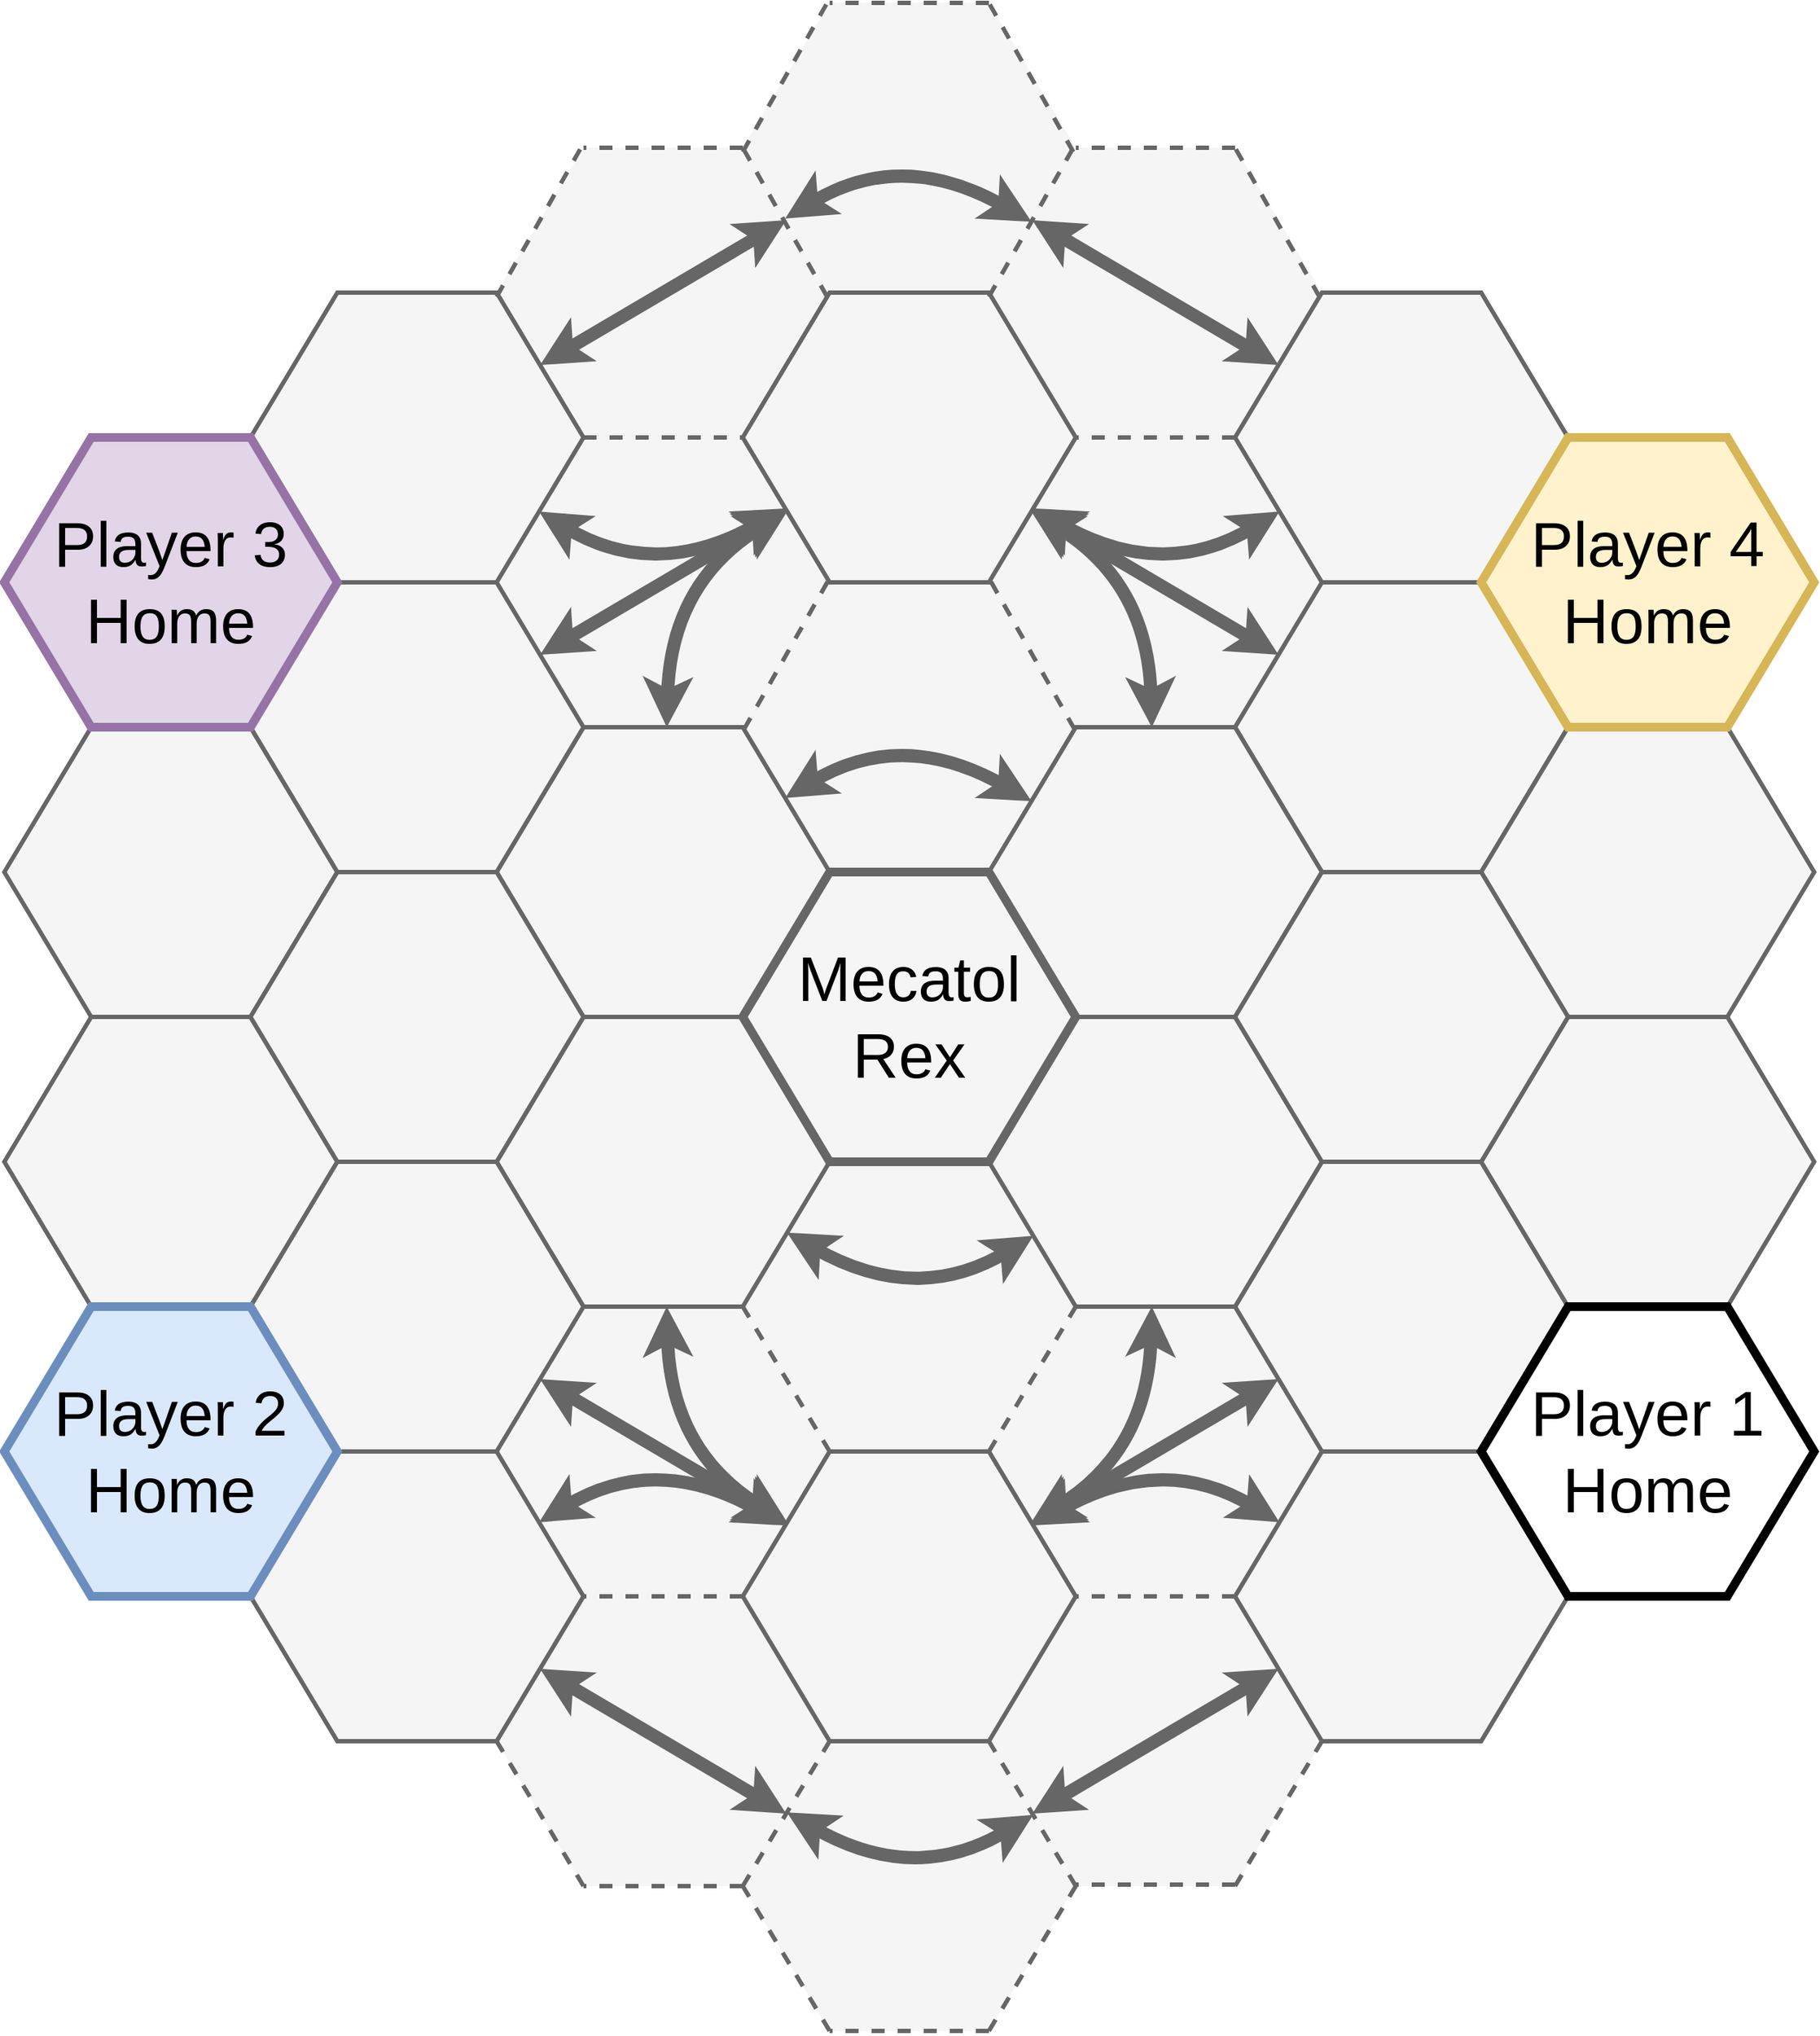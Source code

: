 <mxfile version="13.9.9" type="device"><diagram id="gpUSU13FPlY_5qrdrV4X" name="Page-1"><mxGraphModel dx="1422" dy="822" grid="1" gridSize="10" guides="1" tooltips="1" connect="1" arrows="1" fold="1" page="1" pageScale="1" pageWidth="850" pageHeight="1100" math="0" shadow="0"><root><mxCell id="0"/><mxCell id="1" parent="0"/><mxCell id="kOM6Dard3mzz1XxQXdDM-12" value="" style="shape=hexagon;perimeter=hexagonPerimeter2;whiteSpace=wrap;html=1;fixedSize=1;size=60;fontSize=44;fontFamily=Helvetica;strokeWidth=3;fillColor=#f5f5f5;fontColor=#333333;strokeColor=none;" vertex="1" parent="1"><mxGeometry x="720" y="140" width="230" height="200" as="geometry"/></mxCell><mxCell id="ENPFV9wE09J2kmjnsH_E-7" value="" style="shape=hexagon;perimeter=hexagonPerimeter2;whiteSpace=wrap;html=1;fixedSize=1;size=60;fontSize=44;fontFamily=Helvetica;strokeWidth=3;fillColor=#f5f5f5;fontColor=#333333;strokeColor=none;" parent="1" vertex="1"><mxGeometry x="550" y="440" width="230" height="200" as="geometry"/></mxCell><mxCell id="OgDaJLD29fgVAuqvpTtd-9" value="" style="shape=hexagon;perimeter=hexagonPerimeter2;whiteSpace=wrap;html=1;fixedSize=1;size=60;fontSize=44;fontFamily=Helvetica;strokeWidth=3;fillColor=#f5f5f5;fontColor=#333333;strokeColor=none;" parent="1" vertex="1"><mxGeometry x="380" y="140" width="230" height="200" as="geometry"/></mxCell><mxCell id="nCf6v29f-o1V0CxzS2t6-1" value="" style="shape=hexagon;perimeter=hexagonPerimeter2;whiteSpace=wrap;html=1;fixedSize=1;size=60;fontSize=44;fontFamily=Helvetica;strokeWidth=3;fillColor=#f5f5f5;fontColor=#333333;strokeColor=none;" parent="1" vertex="1"><mxGeometry x="720" y="340" width="230" height="200" as="geometry"/></mxCell><mxCell id="nCf6v29f-o1V0CxzS2t6-2" value="" style="shape=hexagon;perimeter=hexagonPerimeter2;whiteSpace=wrap;html=1;fixedSize=1;size=60;fontSize=44;fontFamily=Helvetica;strokeWidth=3;fillColor=#f5f5f5;fontColor=#333333;strokeColor=none;" parent="1" vertex="1"><mxGeometry x="380" y="340" width="230" height="200" as="geometry"/></mxCell><mxCell id="kOM6Dard3mzz1XxQXdDM-1" value="" style="shape=hexagon;perimeter=hexagonPerimeter2;whiteSpace=wrap;html=1;fixedSize=1;size=60;fontSize=44;fontFamily=Helvetica;strokeWidth=3;fillColor=#f5f5f5;fontColor=#333333;strokeColor=none;" vertex="1" parent="1"><mxGeometry x="550" y="40" width="230" height="200" as="geometry"/></mxCell><mxCell id="hwB3XlPDVe0xhsEBCQNI-8" value="" style="shape=hexagon;perimeter=hexagonPerimeter2;whiteSpace=wrap;html=1;fixedSize=1;size=60;fontSize=44;fontFamily=Helvetica;strokeWidth=3;fillColor=#f5f5f5;fontColor=#333333;strokeColor=none;" parent="1" vertex="1"><mxGeometry x="550" y="1240" width="230" height="200" as="geometry"/></mxCell><mxCell id="hwB3XlPDVe0xhsEBCQNI-7" value="" style="shape=hexagon;perimeter=hexagonPerimeter2;whiteSpace=wrap;html=1;fixedSize=1;size=60;fontSize=44;fontFamily=Helvetica;strokeWidth=3;fillColor=#f5f5f5;fontColor=#333333;strokeColor=none;" parent="1" vertex="1"><mxGeometry x="720" y="1140" width="230" height="200" as="geometry"/></mxCell><mxCell id="hwB3XlPDVe0xhsEBCQNI-6" value="" style="shape=hexagon;perimeter=hexagonPerimeter2;whiteSpace=wrap;html=1;fixedSize=1;size=60;fontSize=44;fontFamily=Helvetica;strokeWidth=3;fillColor=#f5f5f5;fontColor=#333333;strokeColor=none;" parent="1" vertex="1"><mxGeometry x="380" y="1140" width="230" height="200" as="geometry"/></mxCell><mxCell id="hwB3XlPDVe0xhsEBCQNI-5" value="" style="shape=hexagon;perimeter=hexagonPerimeter2;whiteSpace=wrap;html=1;fixedSize=1;size=60;fontSize=44;fontFamily=Helvetica;strokeWidth=3;fillColor=#f5f5f5;fontColor=#333333;strokeColor=none;" parent="1" vertex="1"><mxGeometry x="380" y="940" width="230" height="200" as="geometry"/></mxCell><mxCell id="hwB3XlPDVe0xhsEBCQNI-4" value="" style="shape=hexagon;perimeter=hexagonPerimeter2;whiteSpace=wrap;html=1;fixedSize=1;size=60;fontSize=44;fontFamily=Helvetica;strokeWidth=3;fillColor=#f5f5f5;fontColor=#333333;strokeColor=none;" parent="1" vertex="1"><mxGeometry x="720" y="940" width="230" height="200" as="geometry"/></mxCell><mxCell id="hwB3XlPDVe0xhsEBCQNI-3" value="" style="shape=hexagon;perimeter=hexagonPerimeter2;whiteSpace=wrap;html=1;fixedSize=1;size=60;fontSize=44;fontFamily=Helvetica;strokeWidth=3;fillColor=#f5f5f5;fontColor=#333333;strokeColor=none;" parent="1" vertex="1"><mxGeometry x="550" y="840" width="230" height="200" as="geometry"/></mxCell><mxCell id="tG7yrKSYpAtj9X0-IR8r-5" value="" style="shape=hexagon;perimeter=hexagonPerimeter2;whiteSpace=wrap;html=1;fixedSize=1;size=60;fontSize=44;fontFamily=Helvetica;strokeWidth=3;fillColor=#f5f5f5;strokeColor=#666666;fontColor=#333333;" parent="1" vertex="1"><mxGeometry x="890" y="440" width="230" height="200" as="geometry"/></mxCell><mxCell id="ENPFV9wE09J2kmjnsH_E-43" value="" style="shape=hexagon;perimeter=hexagonPerimeter2;whiteSpace=wrap;html=1;fixedSize=1;size=60;fontSize=44;fontFamily=Helvetica;strokeWidth=3;fillColor=#f5f5f5;strokeColor=#666666;fontColor=#333333;" parent="1" vertex="1"><mxGeometry x="550" y="240" width="230" height="200" as="geometry"/></mxCell><mxCell id="ENPFV9wE09J2kmjnsH_E-45" value="" style="shape=hexagon;perimeter=hexagonPerimeter2;whiteSpace=wrap;html=1;fixedSize=1;size=60;fontSize=44;fontFamily=Helvetica;strokeWidth=3;fillColor=#f5f5f5;strokeColor=#666666;fontColor=#333333;" parent="1" vertex="1"><mxGeometry x="40" y="740" width="230" height="200" as="geometry"/></mxCell><mxCell id="OSFuQ3dNSyEDMBe-EH_K-3" value="" style="shape=hexagon;perimeter=hexagonPerimeter2;whiteSpace=wrap;html=1;fixedSize=1;size=60;fontSize=44;fontFamily=Helvetica;strokeWidth=3;fillColor=#f5f5f5;strokeColor=#666666;fontColor=#333333;" parent="1" vertex="1"><mxGeometry x="380" y="740" width="230" height="200" as="geometry"/></mxCell><mxCell id="OSFuQ3dNSyEDMBe-EH_K-9" value="" style="shape=hexagon;perimeter=hexagonPerimeter2;whiteSpace=wrap;html=1;fixedSize=1;size=60;fontSize=44;fontFamily=Helvetica;strokeWidth=3;fillColor=#f5f5f5;strokeColor=#666666;fontColor=#333333;" parent="1" vertex="1"><mxGeometry x="210" y="1040" width="230" height="200" as="geometry"/></mxCell><mxCell id="ENPFV9wE09J2kmjnsH_E-28" value="" style="shape=hexagon;perimeter=hexagonPerimeter2;whiteSpace=wrap;html=1;fixedSize=1;size=60;fontSize=44;fontFamily=Helvetica;strokeWidth=3;fillColor=#f5f5f5;strokeColor=#666666;fontColor=#333333;" parent="1" vertex="1"><mxGeometry x="1060" y="540" width="230" height="200" as="geometry"/></mxCell><mxCell id="OSFuQ3dNSyEDMBe-EH_K-2" value="" style="shape=hexagon;perimeter=hexagonPerimeter2;whiteSpace=wrap;html=1;fixedSize=1;size=60;fontSize=44;fontFamily=Helvetica;strokeWidth=3;fillColor=#f5f5f5;strokeColor=#666666;fontColor=#333333;" parent="1" vertex="1"><mxGeometry x="720" y="540" width="230" height="200" as="geometry"/></mxCell><mxCell id="OgDaJLD29fgVAuqvpTtd-10" value="" style="shape=hexagon;perimeter=hexagonPerimeter2;whiteSpace=wrap;html=1;fixedSize=1;size=60;fontSize=44;fontFamily=Helvetica;strokeWidth=3;fillColor=#f5f5f5;strokeColor=#666666;fontColor=#333333;" parent="1" vertex="1"><mxGeometry x="890" y="240" width="230" height="200" as="geometry"/></mxCell><mxCell id="ENPFV9wE09J2kmjnsH_E-48" value="" style="shape=hexagon;perimeter=hexagonPerimeter2;whiteSpace=wrap;html=1;fixedSize=1;size=60;fontSize=44;fontFamily=Helvetica;strokeWidth=3;fillColor=#f5f5f5;strokeColor=#666666;fontColor=#333333;" parent="1" vertex="1"><mxGeometry x="890" y="840" width="230" height="200" as="geometry"/></mxCell><mxCell id="OgDaJLD29fgVAuqvpTtd-3" value="" style="shape=hexagon;perimeter=hexagonPerimeter2;whiteSpace=wrap;html=1;fixedSize=1;size=60;fontSize=44;fontFamily=Helvetica;strokeWidth=3;fillColor=#f5f5f5;strokeColor=#666666;fontColor=#333333;" parent="1" vertex="1"><mxGeometry x="890" y="1040" width="230" height="200" as="geometry"/></mxCell><mxCell id="OgDaJLD29fgVAuqvpTtd-4" value="" style="shape=hexagon;perimeter=hexagonPerimeter2;whiteSpace=wrap;html=1;fixedSize=1;size=60;fontSize=44;fontFamily=Helvetica;strokeWidth=3;fillColor=#f5f5f5;strokeColor=#666666;fontColor=#333333;" parent="1" vertex="1"><mxGeometry x="1060" y="740" width="230" height="200" as="geometry"/></mxCell><mxCell id="ENPFV9wE09J2kmjnsH_E-9" value="" style="shape=hexagon;perimeter=hexagonPerimeter2;whiteSpace=wrap;html=1;fixedSize=1;size=60;fontSize=44;fontFamily=Helvetica;strokeWidth=3;fillColor=#f5f5f5;strokeColor=#666666;fontColor=#333333;" parent="1" vertex="1"><mxGeometry x="720" y="740" width="230" height="200" as="geometry"/></mxCell><mxCell id="nCf6v29f-o1V0CxzS2t6-4" value="" style="shape=hexagon;perimeter=hexagonPerimeter2;whiteSpace=wrap;html=1;fixedSize=1;size=60;fontSize=44;fontFamily=Helvetica;strokeWidth=3;fillColor=#f5f5f5;strokeColor=#666666;fontColor=#333333;" parent="1" vertex="1"><mxGeometry x="210" y="840" width="230" height="200" as="geometry"/></mxCell><mxCell id="tG7yrKSYpAtj9X0-IR8r-4" value="" style="shape=hexagon;perimeter=hexagonPerimeter2;whiteSpace=wrap;html=1;fixedSize=1;size=60;fontSize=44;fontFamily=Helvetica;strokeWidth=3;fillColor=#f5f5f5;strokeColor=#666666;fontColor=#333333;" parent="1" vertex="1"><mxGeometry x="210" y="240" width="230" height="200" as="geometry"/></mxCell><mxCell id="OSFuQ3dNSyEDMBe-EH_K-8" value="" style="shape=hexagon;perimeter=hexagonPerimeter2;whiteSpace=wrap;html=1;fixedSize=1;size=60;fontSize=44;fontFamily=Helvetica;strokeWidth=3;fillColor=#f5f5f5;strokeColor=#666666;fontColor=#333333;" parent="1" vertex="1"><mxGeometry x="40" y="540" width="230" height="200" as="geometry"/></mxCell><mxCell id="OgDaJLD29fgVAuqvpTtd-1" value="" style="shape=hexagon;perimeter=hexagonPerimeter2;whiteSpace=wrap;html=1;fixedSize=1;size=60;fontSize=44;fontFamily=Helvetica;strokeWidth=3;fillColor=#f5f5f5;strokeColor=#666666;fontColor=#333333;" parent="1" vertex="1"><mxGeometry x="380" y="540" width="230" height="200" as="geometry"/></mxCell><mxCell id="OgDaJLD29fgVAuqvpTtd-8" value="" style="shape=hexagon;perimeter=hexagonPerimeter2;whiteSpace=wrap;html=1;fixedSize=1;size=60;fontSize=44;fontFamily=Helvetica;strokeWidth=3;fillColor=#f5f5f5;strokeColor=#666666;fontColor=#333333;" parent="1" vertex="1"><mxGeometry x="210" y="440" width="230" height="200" as="geometry"/></mxCell><mxCell id="tG7yrKSYpAtj9X0-IR8r-1" value="" style="shape=hexagon;perimeter=hexagonPerimeter2;whiteSpace=wrap;html=1;fixedSize=1;size=60;fontSize=44;fontFamily=Helvetica;strokeWidth=3;fillColor=#f5f5f5;strokeColor=#666666;fontColor=#333333;" parent="1" vertex="1"><mxGeometry x="210" y="640" width="230" height="200" as="geometry"/></mxCell><mxCell id="tG7yrKSYpAtj9X0-IR8r-2" value="" style="shape=hexagon;perimeter=hexagonPerimeter2;whiteSpace=wrap;html=1;fixedSize=1;size=60;fontSize=44;fontFamily=Helvetica;strokeWidth=3;fillColor=#f5f5f5;strokeColor=#666666;fontColor=#333333;" parent="1" vertex="1"><mxGeometry x="890" y="640" width="230" height="200" as="geometry"/></mxCell><mxCell id="4JGFY23e2pcNBj0cE5Fv-7" value="" style="endArrow=none;dashed=1;html=1;strokeWidth=3;fontSize=44;fillColor=#f5f5f5;strokeColor=#666666;" parent="1" edge="1"><mxGeometry width="50" height="50" relative="1" as="geometry"><mxPoint x="720" y="1440" as="sourcePoint"/><mxPoint x="780" y="1340" as="targetPoint"/></mxGeometry></mxCell><mxCell id="4JGFY23e2pcNBj0cE5Fv-8" value="" style="endArrow=none;dashed=1;html=1;strokeWidth=3;fontSize=44;fillColor=#f5f5f5;strokeColor=#666666;" parent="1" edge="1"><mxGeometry width="50" height="50" relative="1" as="geometry"><mxPoint x="610" y="1440" as="sourcePoint"/><mxPoint x="550" y="1340" as="targetPoint"/></mxGeometry></mxCell><mxCell id="4JGFY23e2pcNBj0cE5Fv-9" value="" style="endArrow=none;dashed=1;html=1;strokeWidth=3;fontSize=44;fillColor=#f5f5f5;strokeColor=#666666;" parent="1" edge="1"><mxGeometry width="50" height="50" relative="1" as="geometry"><mxPoint x="720" y="1440" as="sourcePoint"/><mxPoint x="610" y="1440" as="targetPoint"/></mxGeometry></mxCell><mxCell id="4JGFY23e2pcNBj0cE5Fv-13" value="" style="endArrow=classic;startArrow=classic;html=1;strokeWidth=9;fontSize=44;fillColor=#f5f5f5;strokeColor=#666666;" parent="1" source="ENPFV9wE09J2kmjnsH_E-46" target="ENPFV9wE09J2kmjnsH_E-48" edge="1"><mxGeometry width="50" height="50" relative="1" as="geometry"><mxPoint x="670" y="1080" as="sourcePoint"/><mxPoint x="720" y="1030" as="targetPoint"/></mxGeometry></mxCell><mxCell id="4JGFY23e2pcNBj0cE5Fv-14" value="" style="endArrow=classic;startArrow=classic;html=1;strokeWidth=9;fontSize=44;fillColor=#f5f5f5;strokeColor=#666666;" parent="1" source="nCf6v29f-o1V0CxzS2t6-4" target="ENPFV9wE09J2kmjnsH_E-46" edge="1"><mxGeometry width="50" height="50" relative="1" as="geometry"><mxPoint x="760" y="1100" as="sourcePoint"/><mxPoint x="930" y="1000" as="targetPoint"/></mxGeometry></mxCell><mxCell id="4JGFY23e2pcNBj0cE5Fv-22" value="" style="curved=1;endArrow=classic;html=1;strokeWidth=9;startArrow=classic;startFill=1;fontSize=44;fillColor=#f5f5f5;strokeColor=#666666;" parent="1" source="OSFuQ3dNSyEDMBe-EH_K-3" target="ENPFV9wE09J2kmjnsH_E-9" edge="1"><mxGeometry width="50" height="50" relative="1" as="geometry"><mxPoint x="579.836" y="890.273" as="sourcePoint"/><mxPoint x="750.164" y="890.273" as="targetPoint"/><Array as="points"><mxPoint x="670" y="940"/></Array></mxGeometry></mxCell><mxCell id="4JGFY23e2pcNBj0cE5Fv-23" value="" style="curved=1;endArrow=classic;html=1;strokeWidth=9;startArrow=classic;startFill=1;fontSize=44;fillColor=#f5f5f5;strokeColor=#666666;" parent="1" source="OSFuQ3dNSyEDMBe-EH_K-3" target="ENPFV9wE09J2kmjnsH_E-46" edge="1"><mxGeometry width="50" height="50" relative="1" as="geometry"><mxPoint x="509.996" y="980.003" as="sourcePoint"/><mxPoint x="680.324" y="980.003" as="targetPoint"/><Array as="points"><mxPoint x="500" y="1040"/></Array></mxGeometry></mxCell><mxCell id="4JGFY23e2pcNBj0cE5Fv-24" value="" style="curved=1;endArrow=classic;html=1;strokeWidth=9;startArrow=classic;startFill=1;fontSize=44;fillColor=#f5f5f5;strokeColor=#666666;" parent="1" source="ENPFV9wE09J2kmjnsH_E-9" target="ENPFV9wE09J2kmjnsH_E-46" edge="1"><mxGeometry width="50" height="50" relative="1" as="geometry"><mxPoint x="508.125" y="950" as="sourcePoint"/><mxPoint x="598.795" y="1085.341" as="targetPoint"/><Array as="points"><mxPoint x="830" y="1040"/></Array></mxGeometry></mxCell><mxCell id="4JGFY23e2pcNBj0cE5Fv-25" value="" style="curved=1;endArrow=classic;html=1;strokeWidth=9;startArrow=classic;startFill=1;fontSize=44;fillColor=#f5f5f5;strokeColor=#666666;" parent="1" source="OSFuQ3dNSyEDMBe-EH_K-9" target="ENPFV9wE09J2kmjnsH_E-46" edge="1"><mxGeometry width="50" height="50" relative="1" as="geometry"><mxPoint x="518.125" y="960" as="sourcePoint"/><mxPoint x="608.795" y="1095.341" as="targetPoint"/><Array as="points"><mxPoint x="490" y="1040"/></Array></mxGeometry></mxCell><mxCell id="4JGFY23e2pcNBj0cE5Fv-26" value="" style="curved=1;endArrow=classic;html=1;strokeWidth=9;startArrow=classic;startFill=1;fontSize=44;fillColor=#f5f5f5;strokeColor=#666666;" parent="1" source="ENPFV9wE09J2kmjnsH_E-46" target="OgDaJLD29fgVAuqvpTtd-3" edge="1"><mxGeometry width="50" height="50" relative="1" as="geometry"><mxPoint x="420.638" y="1101.064" as="sourcePoint"/><mxPoint x="590.667" y="1098.889" as="targetPoint"/><Array as="points"><mxPoint x="840" y="1040"/></Array></mxGeometry></mxCell><mxCell id="gnwo4twQoeAjX1lUekfZ-1" value="" style="endArrow=none;dashed=1;html=1;strokeWidth=3;fontSize=44;fillColor=#f5f5f5;strokeColor=#666666;" parent="1" edge="1"><mxGeometry width="50" height="50" relative="1" as="geometry"><mxPoint x="440" y="1340" as="sourcePoint"/><mxPoint x="380" y="1240" as="targetPoint"/></mxGeometry></mxCell><mxCell id="gnwo4twQoeAjX1lUekfZ-2" value="" style="endArrow=none;dashed=1;html=1;strokeWidth=3;fontSize=44;fillColor=#f5f5f5;strokeColor=#666666;" parent="1" edge="1"><mxGeometry width="50" height="50" relative="1" as="geometry"><mxPoint x="550" y="1340" as="sourcePoint"/><mxPoint x="440" y="1340" as="targetPoint"/></mxGeometry></mxCell><mxCell id="gnwo4twQoeAjX1lUekfZ-3" value="" style="endArrow=none;dashed=1;html=1;strokeWidth=3;fontSize=44;fillColor=#f5f5f5;strokeColor=#666666;" parent="1" edge="1"><mxGeometry width="50" height="50" relative="1" as="geometry"><mxPoint x="890" y="1339" as="sourcePoint"/><mxPoint x="780" y="1339" as="targetPoint"/></mxGeometry></mxCell><mxCell id="gnwo4twQoeAjX1lUekfZ-4" value="" style="endArrow=none;dashed=1;html=1;strokeWidth=3;fontSize=44;fillColor=#f5f5f5;strokeColor=#666666;" parent="1" edge="1"><mxGeometry width="50" height="50" relative="1" as="geometry"><mxPoint x="890" y="1340" as="sourcePoint"/><mxPoint x="950" y="1240" as="targetPoint"/></mxGeometry></mxCell><mxCell id="gnwo4twQoeAjX1lUekfZ-5" value="" style="endArrow=none;dashed=1;html=1;strokeWidth=3;fontSize=44;fillColor=#f5f5f5;strokeColor=#666666;" parent="1" edge="1"><mxGeometry width="50" height="50" relative="1" as="geometry"><mxPoint x="780" y="1340" as="sourcePoint"/><mxPoint x="720" y="1240" as="targetPoint"/></mxGeometry></mxCell><mxCell id="gnwo4twQoeAjX1lUekfZ-6" value="" style="endArrow=none;dashed=1;html=1;strokeWidth=3;fontSize=44;fillColor=#f5f5f5;strokeColor=#666666;" parent="1" edge="1"><mxGeometry width="50" height="50" relative="1" as="geometry"><mxPoint x="550" y="1340" as="sourcePoint"/><mxPoint x="610" y="1240" as="targetPoint"/></mxGeometry></mxCell><mxCell id="gnwo4twQoeAjX1lUekfZ-7" value="" style="endArrow=none;dashed=1;html=1;strokeWidth=3;fontSize=44;fillColor=#f5f5f5;strokeColor=#666666;" parent="1" edge="1"><mxGeometry width="50" height="50" relative="1" as="geometry"><mxPoint x="550" y="1140" as="sourcePoint"/><mxPoint x="440" y="1140" as="targetPoint"/></mxGeometry></mxCell><mxCell id="gnwo4twQoeAjX1lUekfZ-8" value="" style="endArrow=none;dashed=1;html=1;strokeWidth=3;fontSize=44;fillColor=#f5f5f5;strokeColor=#666666;" parent="1" edge="1"><mxGeometry width="50" height="50" relative="1" as="geometry"><mxPoint x="890" y="1140" as="sourcePoint"/><mxPoint x="780" y="1140" as="targetPoint"/></mxGeometry></mxCell><mxCell id="gnwo4twQoeAjX1lUekfZ-9" value="" style="endArrow=none;dashed=1;html=1;strokeWidth=3;fontSize=44;fillColor=#f5f5f5;strokeColor=#666666;" parent="1" edge="1"><mxGeometry width="50" height="50" relative="1" as="geometry"><mxPoint x="610" y="1040" as="sourcePoint"/><mxPoint x="550" y="940" as="targetPoint"/></mxGeometry></mxCell><mxCell id="gnwo4twQoeAjX1lUekfZ-10" value="" style="endArrow=none;dashed=1;html=1;strokeWidth=3;fontSize=44;fillColor=#f5f5f5;strokeColor=#666666;" parent="1" edge="1"><mxGeometry width="50" height="50" relative="1" as="geometry"><mxPoint x="720" y="1040" as="sourcePoint"/><mxPoint x="780" y="940" as="targetPoint"/></mxGeometry></mxCell><mxCell id="ENPFV9wE09J2kmjnsH_E-37" value="Player 1&lt;br style=&quot;font-size: 44px;&quot;&gt;Home" style="shape=hexagon;perimeter=hexagonPerimeter2;whiteSpace=wrap;html=1;fixedSize=1;size=60;fontSize=44;fontFamily=Helvetica;strokeWidth=6;" parent="1" vertex="1"><mxGeometry x="1060" y="940" width="230" height="200" as="geometry"/></mxCell><mxCell id="ENPFV9wE09J2kmjnsH_E-41" value="Player 2&lt;br style=&quot;font-size: 44px;&quot;&gt;Home" style="shape=hexagon;perimeter=hexagonPerimeter2;whiteSpace=wrap;html=1;fixedSize=1;size=60;fontSize=44;fontFamily=Helvetica;fillColor=#dae8fc;strokeColor=#6c8ebf;strokeWidth=6;" parent="1" vertex="1"><mxGeometry x="40" y="940" width="230" height="200" as="geometry"/></mxCell><mxCell id="ENPFV9wE09J2kmjnsH_E-38" value="Player 3&lt;br style=&quot;font-size: 44px;&quot;&gt;Home" style="shape=hexagon;perimeter=hexagonPerimeter2;whiteSpace=wrap;html=1;fixedSize=1;size=60;fontSize=44;fontFamily=Helvetica;fillColor=#e1d5e7;strokeColor=#9673a6;strokeWidth=6;" parent="1" vertex="1"><mxGeometry x="40" y="340" width="230" height="200" as="geometry"/></mxCell><mxCell id="ENPFV9wE09J2kmjnsH_E-35" value="Player 4&lt;br style=&quot;font-size: 44px;&quot;&gt;Home" style="shape=hexagon;perimeter=hexagonPerimeter2;whiteSpace=wrap;html=1;fixedSize=1;size=60;fontSize=44;fontFamily=Helvetica;fillColor=#fff2cc;strokeColor=#d6b656;strokeWidth=6;" parent="1" vertex="1"><mxGeometry x="1060" y="340" width="230" height="200" as="geometry"/></mxCell><mxCell id="nCf6v29f-o1V0CxzS2t6-3" value="Mecatol&lt;br style=&quot;font-size: 44px;&quot;&gt;Rex" style="shape=hexagon;perimeter=hexagonPerimeter2;whiteSpace=wrap;html=1;fixedSize=1;size=60;fontSize=44;fontFamily=Helvetica;strokeWidth=6;strokeColor=#666666;fillColor=#f5f5f5;" parent="1" vertex="1"><mxGeometry x="550" y="640" width="230" height="200" as="geometry"/></mxCell><mxCell id="SgwKvHpy1BDGrvuFU_r8-1" value="" style="endArrow=classic;startArrow=classic;html=1;strokeWidth=9;fontSize=44;fillColor=#f5f5f5;strokeColor=#666666;" parent="1" source="OSFuQ3dNSyEDMBe-EH_K-9" target="hwB3XlPDVe0xhsEBCQNI-8" edge="1"><mxGeometry width="50" height="50" relative="1" as="geometry"><mxPoint x="380" y="1170" as="sourcePoint"/><mxPoint x="550" y="1270" as="targetPoint"/></mxGeometry></mxCell><mxCell id="SgwKvHpy1BDGrvuFU_r8-2" value="" style="endArrow=classic;startArrow=classic;html=1;strokeWidth=9;fontSize=44;fillColor=#f5f5f5;strokeColor=#666666;" parent="1" source="hwB3XlPDVe0xhsEBCQNI-8" target="OgDaJLD29fgVAuqvpTtd-3" edge="1"><mxGeometry width="50" height="50" relative="1" as="geometry"><mxPoint x="420" y="1200" as="sourcePoint"/><mxPoint x="590" y="1300" as="targetPoint"/></mxGeometry></mxCell><mxCell id="SgwKvHpy1BDGrvuFU_r8-3" value="" style="curved=1;endArrow=classic;html=1;strokeWidth=9;startArrow=classic;startFill=1;fontSize=44;fillColor=#f5f5f5;strokeColor=#666666;" parent="1" source="hwB3XlPDVe0xhsEBCQNI-6" target="hwB3XlPDVe0xhsEBCQNI-7" edge="1"><mxGeometry width="50" height="50" relative="1" as="geometry"><mxPoint x="579.988" y="1309.996" as="sourcePoint"/><mxPoint x="750.017" y="1312.171" as="targetPoint"/><Array as="points"><mxPoint x="669" y="1340"/></Array></mxGeometry></mxCell><mxCell id="ENPFV9wE09J2kmjnsH_E-46" value="" style="shape=hexagon;perimeter=hexagonPerimeter2;whiteSpace=wrap;html=1;fixedSize=1;size=60;fontSize=44;fontFamily=Helvetica;strokeWidth=3;fillColor=#f5f5f5;strokeColor=#666666;fontColor=#333333;" parent="1" vertex="1"><mxGeometry x="550" y="1040" width="230" height="200" as="geometry"/></mxCell><mxCell id="kOM6Dard3mzz1XxQXdDM-2" value="" style="endArrow=none;dashed=1;html=1;strokeWidth=3;fontSize=44;fillColor=#f5f5f5;strokeColor=#666666;" edge="1" parent="1" source="OgDaJLD29fgVAuqvpTtd-10" target="ENPFV9wE09J2kmjnsH_E-43"><mxGeometry width="50" height="50" relative="1" as="geometry"><mxPoint x="1020" y="180" as="sourcePoint"/><mxPoint x="1080" y="80" as="targetPoint"/></mxGeometry></mxCell><mxCell id="kOM6Dard3mzz1XxQXdDM-3" value="" style="endArrow=none;dashed=1;html=1;strokeWidth=3;fontSize=44;fillColor=#f5f5f5;strokeColor=#666666;" edge="1" parent="1" source="OSFuQ3dNSyEDMBe-EH_K-2" target="ENPFV9wE09J2kmjnsH_E-43"><mxGeometry width="50" height="50" relative="1" as="geometry"><mxPoint x="900" y="350" as="sourcePoint"/><mxPoint x="790" y="350" as="targetPoint"/></mxGeometry></mxCell><mxCell id="kOM6Dard3mzz1XxQXdDM-4" value="" style="endArrow=none;dashed=1;html=1;strokeWidth=3;fontSize=44;fillColor=#f5f5f5;strokeColor=#666666;" edge="1" parent="1" source="OgDaJLD29fgVAuqvpTtd-1" target="ENPFV9wE09J2kmjnsH_E-43"><mxGeometry width="50" height="50" relative="1" as="geometry"><mxPoint x="910" y="360" as="sourcePoint"/><mxPoint x="800" y="360" as="targetPoint"/></mxGeometry></mxCell><mxCell id="kOM6Dard3mzz1XxQXdDM-5" value="" style="endArrow=none;dashed=1;html=1;strokeWidth=3;fontSize=44;fillColor=#f5f5f5;strokeColor=#666666;" edge="1" parent="1" source="tG7yrKSYpAtj9X0-IR8r-4" target="ENPFV9wE09J2kmjnsH_E-43"><mxGeometry width="50" height="50" relative="1" as="geometry"><mxPoint x="920" y="370" as="sourcePoint"/><mxPoint x="810" y="370" as="targetPoint"/></mxGeometry></mxCell><mxCell id="kOM6Dard3mzz1XxQXdDM-7" value="" style="endArrow=none;dashed=1;html=1;strokeWidth=3;fontSize=44;fillColor=#f5f5f5;strokeColor=#666666;" edge="1" parent="1"><mxGeometry width="50" height="50" relative="1" as="geometry"><mxPoint x="890" y="140" as="sourcePoint"/><mxPoint x="780" y="140" as="targetPoint"/></mxGeometry></mxCell><mxCell id="kOM6Dard3mzz1XxQXdDM-8" value="" style="endArrow=none;dashed=1;html=1;strokeWidth=3;fontSize=44;fillColor=#f5f5f5;strokeColor=#666666;" edge="1" parent="1"><mxGeometry width="50" height="50" relative="1" as="geometry"><mxPoint x="720" y="40" as="sourcePoint"/><mxPoint x="610" y="40" as="targetPoint"/></mxGeometry></mxCell><mxCell id="kOM6Dard3mzz1XxQXdDM-9" value="" style="endArrow=none;dashed=1;html=1;strokeWidth=3;fontSize=44;fillColor=#f5f5f5;strokeColor=#666666;" edge="1" parent="1"><mxGeometry width="50" height="50" relative="1" as="geometry"><mxPoint x="550" y="140" as="sourcePoint"/><mxPoint x="440" y="140" as="targetPoint"/></mxGeometry></mxCell><mxCell id="kOM6Dard3mzz1XxQXdDM-10" value="" style="endArrow=none;dashed=1;html=1;strokeWidth=3;fontSize=44;fillColor=#f5f5f5;strokeColor=#666666;" edge="1" parent="1"><mxGeometry width="50" height="50" relative="1" as="geometry"><mxPoint x="379.997" y="242.859" as="sourcePoint"/><mxPoint x="438.283" y="140.001" as="targetPoint"/></mxGeometry></mxCell><mxCell id="kOM6Dard3mzz1XxQXdDM-11" value="" style="endArrow=none;dashed=1;html=1;strokeWidth=3;fontSize=44;fillColor=#f5f5f5;strokeColor=#666666;" edge="1" parent="1"><mxGeometry width="50" height="50" relative="1" as="geometry"><mxPoint x="549.997" y="142.859" as="sourcePoint"/><mxPoint x="608.283" y="40.001" as="targetPoint"/></mxGeometry></mxCell><mxCell id="kOM6Dard3mzz1XxQXdDM-13" value="" style="endArrow=none;dashed=1;html=1;strokeWidth=3;fontSize=44;fillColor=#f5f5f5;strokeColor=#666666;" edge="1" parent="1"><mxGeometry width="50" height="50" relative="1" as="geometry"><mxPoint x="948.283" y="242.859" as="sourcePoint"/><mxPoint x="889.997" y="140.001" as="targetPoint"/></mxGeometry></mxCell><mxCell id="kOM6Dard3mzz1XxQXdDM-14" value="" style="endArrow=none;dashed=1;html=1;strokeWidth=3;fontSize=44;fillColor=#f5f5f5;strokeColor=#666666;" edge="1" parent="1"><mxGeometry width="50" height="50" relative="1" as="geometry"><mxPoint x="778.283" y="142.859" as="sourcePoint"/><mxPoint x="719.997" y="40.001" as="targetPoint"/></mxGeometry></mxCell><mxCell id="kOM6Dard3mzz1XxQXdDM-15" value="" style="endArrow=none;dashed=1;html=1;strokeWidth=3;fontSize=44;fillColor=#f5f5f5;strokeColor=#666666;" edge="1" parent="1"><mxGeometry width="50" height="50" relative="1" as="geometry"><mxPoint x="608.283" y="242.859" as="sourcePoint"/><mxPoint x="549.997" y="140.001" as="targetPoint"/></mxGeometry></mxCell><mxCell id="kOM6Dard3mzz1XxQXdDM-16" value="" style="endArrow=none;dashed=1;html=1;strokeWidth=3;fontSize=44;fillColor=#f5f5f5;strokeColor=#666666;" edge="1" parent="1"><mxGeometry width="50" height="50" relative="1" as="geometry"><mxPoint x="719.997" y="242.859" as="sourcePoint"/><mxPoint x="778.283" y="140.001" as="targetPoint"/></mxGeometry></mxCell><mxCell id="kOM6Dard3mzz1XxQXdDM-17" value="" style="curved=1;endArrow=classic;html=1;strokeWidth=9;startArrow=classic;startFill=1;fontSize=44;fillColor=#f5f5f5;strokeColor=#666666;" edge="1" parent="1" source="OgDaJLD29fgVAuqvpTtd-1" target="OSFuQ3dNSyEDMBe-EH_K-2"><mxGeometry width="50" height="50" relative="1" as="geometry"><mxPoint x="559.998" y="514.466" as="sourcePoint"/><mxPoint x="730.027" y="516.641" as="targetPoint"/><Array as="points"><mxPoint x="660" y="540"/></Array></mxGeometry></mxCell><mxCell id="kOM6Dard3mzz1XxQXdDM-18" value="" style="curved=1;endArrow=classic;html=1;strokeWidth=9;startArrow=classic;startFill=1;fontSize=44;fillColor=#f5f5f5;strokeColor=#666666;" edge="1" parent="1" source="OgDaJLD29fgVAuqvpTtd-9" target="kOM6Dard3mzz1XxQXdDM-12"><mxGeometry width="50" height="50" relative="1" as="geometry"><mxPoint x="579.983" y="188.889" as="sourcePoint"/><mxPoint x="750.012" y="191.064" as="targetPoint"/><Array as="points"><mxPoint x="660" y="140"/></Array></mxGeometry></mxCell><mxCell id="kOM6Dard3mzz1XxQXdDM-19" value="" style="endArrow=classic;startArrow=classic;html=1;strokeWidth=9;fontSize=44;fillColor=#f5f5f5;strokeColor=#666666;" edge="1" parent="1" source="tG7yrKSYpAtj9X0-IR8r-4" target="kOM6Dard3mzz1XxQXdDM-1"><mxGeometry width="50" height="50" relative="1" as="geometry"><mxPoint x="460" y="220" as="sourcePoint"/><mxPoint x="630" y="320" as="targetPoint"/></mxGeometry></mxCell><mxCell id="kOM6Dard3mzz1XxQXdDM-20" value="" style="endArrow=classic;startArrow=classic;html=1;strokeWidth=9;fontSize=44;fillColor=#f5f5f5;strokeColor=#666666;" edge="1" parent="1" source="kOM6Dard3mzz1XxQXdDM-1" target="OgDaJLD29fgVAuqvpTtd-10"><mxGeometry width="50" height="50" relative="1" as="geometry"><mxPoint x="420" y="300" as="sourcePoint"/><mxPoint x="590" y="200" as="targetPoint"/></mxGeometry></mxCell><mxCell id="kOM6Dard3mzz1XxQXdDM-21" value="" style="endArrow=classic;startArrow=classic;html=1;strokeWidth=9;fontSize=44;fillColor=#f5f5f5;strokeColor=#666666;" edge="1" parent="1" source="OgDaJLD29fgVAuqvpTtd-8" target="ENPFV9wE09J2kmjnsH_E-43"><mxGeometry width="50" height="50" relative="1" as="geometry"><mxPoint x="430" y="310" as="sourcePoint"/><mxPoint x="600" y="210" as="targetPoint"/></mxGeometry></mxCell><mxCell id="kOM6Dard3mzz1XxQXdDM-22" value="" style="endArrow=classic;startArrow=classic;html=1;strokeWidth=9;fontSize=44;fillColor=#f5f5f5;strokeColor=#666666;" edge="1" parent="1" source="ENPFV9wE09J2kmjnsH_E-43" target="tG7yrKSYpAtj9X0-IR8r-5"><mxGeometry width="50" height="50" relative="1" as="geometry"><mxPoint x="440" y="320" as="sourcePoint"/><mxPoint x="610" y="220" as="targetPoint"/></mxGeometry></mxCell><mxCell id="kOM6Dard3mzz1XxQXdDM-23" value="" style="curved=1;endArrow=classic;html=1;strokeWidth=9;startArrow=classic;startFill=1;fontSize=44;fillColor=#f5f5f5;strokeColor=#666666;" edge="1" parent="1" source="tG7yrKSYpAtj9X0-IR8r-4" target="ENPFV9wE09J2kmjnsH_E-43"><mxGeometry width="50" height="50" relative="1" as="geometry"><mxPoint x="350.003" y="388.889" as="sourcePoint"/><mxPoint x="520.032" y="391.064" as="targetPoint"/><Array as="points"><mxPoint x="490" y="440"/></Array></mxGeometry></mxCell><mxCell id="kOM6Dard3mzz1XxQXdDM-24" value="" style="curved=1;endArrow=classic;html=1;strokeWidth=9;startArrow=classic;startFill=1;fontSize=44;fillColor=#f5f5f5;strokeColor=#666666;" edge="1" parent="1" source="OgDaJLD29fgVAuqvpTtd-1" target="ENPFV9wE09J2kmjnsH_E-43"><mxGeometry width="50" height="50" relative="1" as="geometry"><mxPoint x="419.333" y="401.111" as="sourcePoint"/><mxPoint x="589.362" y="398.936" as="targetPoint"/><Array as="points"><mxPoint x="500" y="440"/></Array></mxGeometry></mxCell><mxCell id="kOM6Dard3mzz1XxQXdDM-25" value="" style="curved=1;endArrow=classic;html=1;strokeWidth=9;startArrow=classic;startFill=1;fontSize=44;fillColor=#f5f5f5;strokeColor=#666666;" edge="1" parent="1" source="ENPFV9wE09J2kmjnsH_E-43" target="OgDaJLD29fgVAuqvpTtd-10"><mxGeometry width="50" height="50" relative="1" as="geometry"><mxPoint x="429.333" y="411.111" as="sourcePoint"/><mxPoint x="599.362" y="408.936" as="targetPoint"/><Array as="points"><mxPoint x="840" y="440"/></Array></mxGeometry></mxCell><mxCell id="kOM6Dard3mzz1XxQXdDM-26" value="" style="curved=1;endArrow=classic;html=1;strokeWidth=9;startArrow=classic;startFill=1;fontSize=44;fillColor=#f5f5f5;strokeColor=#666666;" edge="1" parent="1" source="ENPFV9wE09J2kmjnsH_E-43" target="OSFuQ3dNSyEDMBe-EH_K-2"><mxGeometry width="50" height="50" relative="1" as="geometry"><mxPoint x="760.638" y="398.936" as="sourcePoint"/><mxPoint x="930.667" y="401.111" as="targetPoint"/><Array as="points"><mxPoint x="830" y="440"/></Array></mxGeometry></mxCell></root></mxGraphModel></diagram></mxfile>